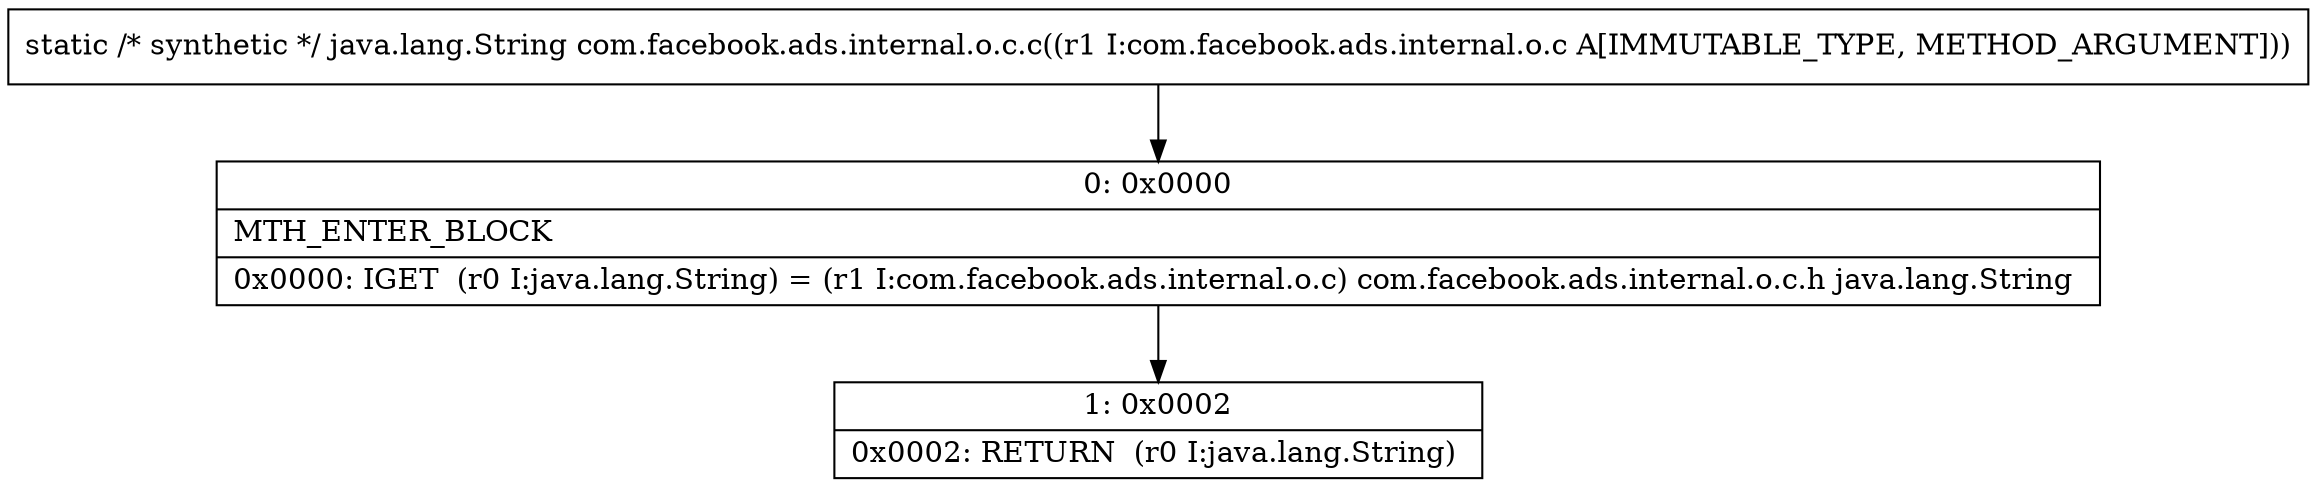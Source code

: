 digraph "CFG forcom.facebook.ads.internal.o.c.c(Lcom\/facebook\/ads\/internal\/o\/c;)Ljava\/lang\/String;" {
Node_0 [shape=record,label="{0\:\ 0x0000|MTH_ENTER_BLOCK\l|0x0000: IGET  (r0 I:java.lang.String) = (r1 I:com.facebook.ads.internal.o.c) com.facebook.ads.internal.o.c.h java.lang.String \l}"];
Node_1 [shape=record,label="{1\:\ 0x0002|0x0002: RETURN  (r0 I:java.lang.String) \l}"];
MethodNode[shape=record,label="{static \/* synthetic *\/ java.lang.String com.facebook.ads.internal.o.c.c((r1 I:com.facebook.ads.internal.o.c A[IMMUTABLE_TYPE, METHOD_ARGUMENT])) }"];
MethodNode -> Node_0;
Node_0 -> Node_1;
}

